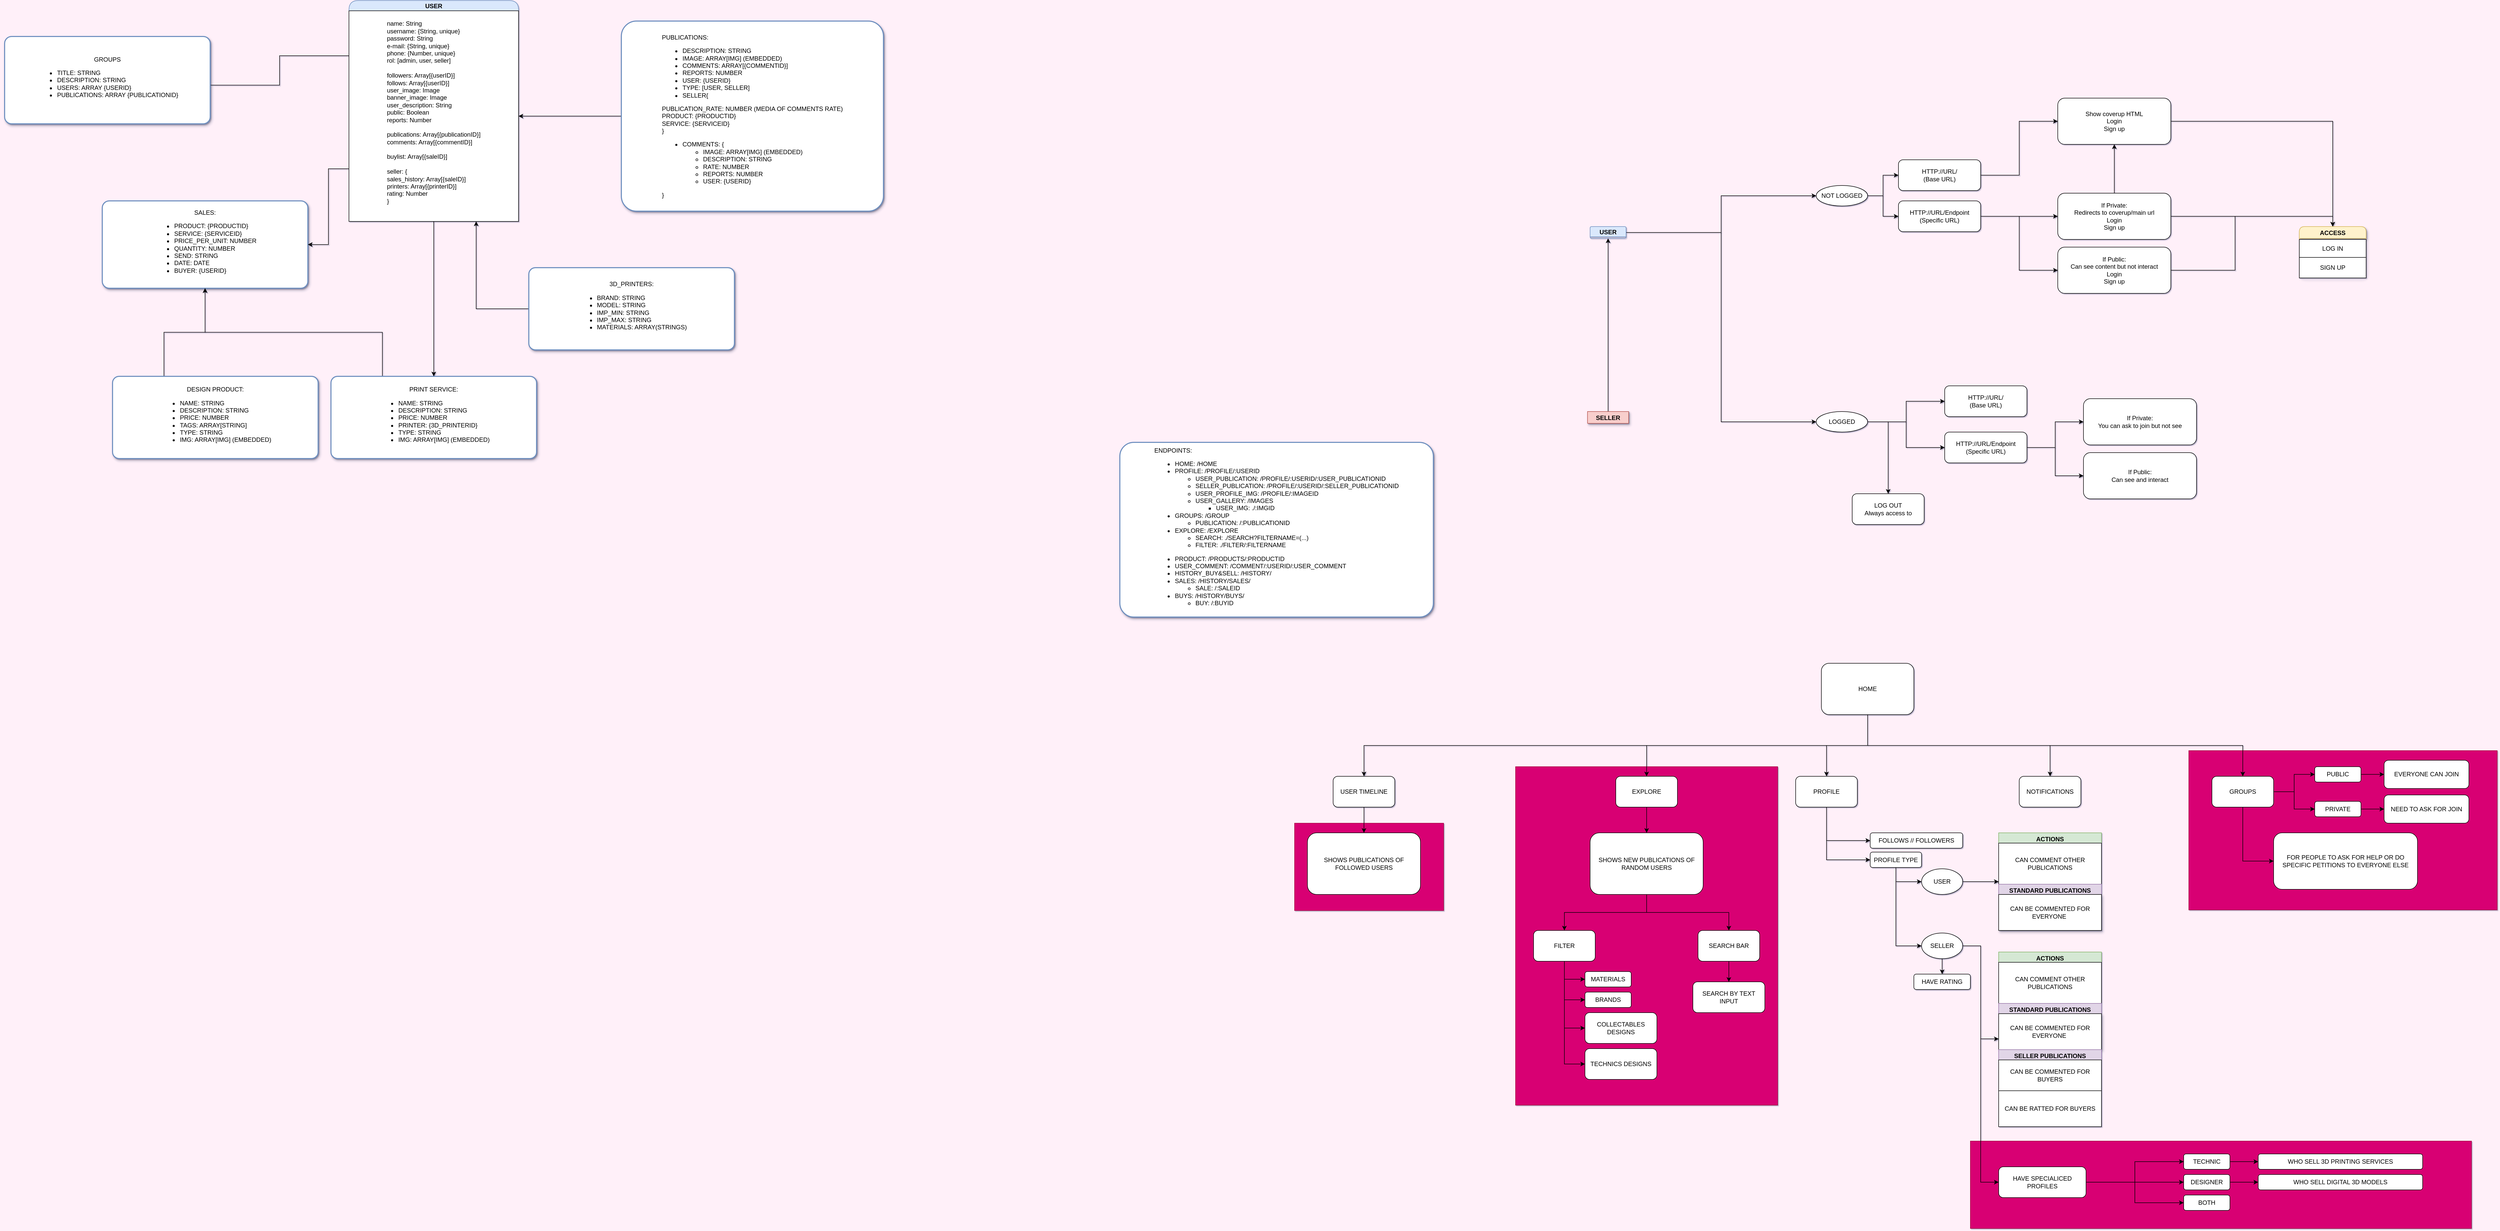 <mxfile version="14.7.8" type="github">
  <diagram id="5ftyGxo99AyewhtqQOWY" name="Page-1">
    <mxGraphModel dx="6775" dy="4123" grid="1" gridSize="10" guides="1" tooltips="1" connect="1" arrows="1" fold="1" page="1" pageScale="1" pageWidth="850" pageHeight="1100" background="#FFF0F9" math="0" shadow="1">
      <root>
        <mxCell id="0" />
        <mxCell id="1" parent="0" />
        <mxCell id="JWBFazb8so0gfqNo7GQF-21" value="" style="rounded=0;whiteSpace=wrap;html=1;fillColor=#d80073;strokeColor=#A50040;fontColor=#ffffff;" vertex="1" parent="1">
          <mxGeometry x="-320" y="-658.75" width="510" height="658.75" as="geometry" />
        </mxCell>
        <mxCell id="JWBFazb8so0gfqNo7GQF-20" value="" style="rounded=0;whiteSpace=wrap;html=1;fillColor=#d80073;strokeColor=#A50040;fontColor=#ffffff;" vertex="1" parent="1">
          <mxGeometry x="990" y="-690" width="600" height="310" as="geometry" />
        </mxCell>
        <mxCell id="JWBFazb8so0gfqNo7GQF-15" value="" style="rounded=0;whiteSpace=wrap;html=1;fillColor=#d80073;strokeColor=#A50040;fontColor=#ffffff;" vertex="1" parent="1">
          <mxGeometry x="-750" y="-548.75" width="290" height="170" as="geometry" />
        </mxCell>
        <mxCell id="JWBFazb8so0gfqNo7GQF-14" value="" style="rounded=0;whiteSpace=wrap;html=1;fillColor=#d80073;strokeColor=#A50040;fontColor=#ffffff;" vertex="1" parent="1">
          <mxGeometry x="565" y="70" width="975" height="170" as="geometry" />
        </mxCell>
        <mxCell id="QBKHciUDxmCOURVR-8X0-34" style="edgeStyle=orthogonalEdgeStyle;rounded=0;orthogonalLoop=1;jettySize=auto;html=1;exitX=0.5;exitY=1;exitDx=0;exitDy=0;entryX=0.5;entryY=0;entryDx=0;entryDy=0;" parent="1" source="QBKHciUDxmCOURVR-8X0-27" target="QBKHciUDxmCOURVR-8X0-28" edge="1">
          <mxGeometry relative="1" as="geometry" />
        </mxCell>
        <mxCell id="QBKHciUDxmCOURVR-8X0-35" style="edgeStyle=orthogonalEdgeStyle;rounded=0;orthogonalLoop=1;jettySize=auto;html=1;exitX=0.5;exitY=1;exitDx=0;exitDy=0;entryX=0.5;entryY=0;entryDx=0;entryDy=0;" parent="1" source="QBKHciUDxmCOURVR-8X0-27" target="QBKHciUDxmCOURVR-8X0-29" edge="1">
          <mxGeometry relative="1" as="geometry" />
        </mxCell>
        <mxCell id="QBKHciUDxmCOURVR-8X0-36" style="edgeStyle=orthogonalEdgeStyle;rounded=0;orthogonalLoop=1;jettySize=auto;html=1;exitX=0.5;exitY=1;exitDx=0;exitDy=0;" parent="1" source="QBKHciUDxmCOURVR-8X0-27" target="QBKHciUDxmCOURVR-8X0-30" edge="1">
          <mxGeometry relative="1" as="geometry" />
        </mxCell>
        <mxCell id="QBKHciUDxmCOURVR-8X0-90" style="edgeStyle=orthogonalEdgeStyle;rounded=0;orthogonalLoop=1;jettySize=auto;html=1;exitX=0.5;exitY=1;exitDx=0;exitDy=0;" parent="1" source="QBKHciUDxmCOURVR-8X0-27" target="QBKHciUDxmCOURVR-8X0-89" edge="1">
          <mxGeometry relative="1" as="geometry" />
        </mxCell>
        <mxCell id="U8-rn404tNzsRlTI059o-2" style="edgeStyle=orthogonalEdgeStyle;rounded=0;orthogonalLoop=1;jettySize=auto;html=1;exitX=0.5;exitY=1;exitDx=0;exitDy=0;" parent="1" source="QBKHciUDxmCOURVR-8X0-27" target="U8-rn404tNzsRlTI059o-1" edge="1">
          <mxGeometry relative="1" as="geometry" />
        </mxCell>
        <mxCell id="QBKHciUDxmCOURVR-8X0-27" value="HOME" style="rounded=1;whiteSpace=wrap;html=1;" parent="1" vertex="1">
          <mxGeometry x="275" y="-860" width="180" height="100" as="geometry" />
        </mxCell>
        <mxCell id="KE_npfrxVRi3qhekt5Sq-50" style="edgeStyle=orthogonalEdgeStyle;rounded=0;orthogonalLoop=1;jettySize=auto;html=1;exitX=0.5;exitY=1;exitDx=0;exitDy=0;entryX=0.5;entryY=0;entryDx=0;entryDy=0;" parent="1" source="QBKHciUDxmCOURVR-8X0-28" target="KE_npfrxVRi3qhekt5Sq-49" edge="1">
          <mxGeometry relative="1" as="geometry" />
        </mxCell>
        <mxCell id="QBKHciUDxmCOURVR-8X0-28" value="USER TIMELINE" style="rounded=1;whiteSpace=wrap;html=1;" parent="1" vertex="1">
          <mxGeometry x="-675" y="-640" width="120" height="60" as="geometry" />
        </mxCell>
        <mxCell id="KE_npfrxVRi3qhekt5Sq-52" style="edgeStyle=orthogonalEdgeStyle;rounded=0;orthogonalLoop=1;jettySize=auto;html=1;exitX=0.5;exitY=1;exitDx=0;exitDy=0;entryX=0.5;entryY=0;entryDx=0;entryDy=0;" parent="1" source="QBKHciUDxmCOURVR-8X0-29" target="KE_npfrxVRi3qhekt5Sq-51" edge="1">
          <mxGeometry relative="1" as="geometry" />
        </mxCell>
        <mxCell id="QBKHciUDxmCOURVR-8X0-29" value="EXPLORE" style="rounded=1;whiteSpace=wrap;html=1;" parent="1" vertex="1">
          <mxGeometry x="-125" y="-640" width="120" height="60" as="geometry" />
        </mxCell>
        <mxCell id="KE_npfrxVRi3qhekt5Sq-68" style="edgeStyle=orthogonalEdgeStyle;rounded=0;orthogonalLoop=1;jettySize=auto;html=1;exitX=0.5;exitY=1;exitDx=0;exitDy=0;entryX=0;entryY=0.5;entryDx=0;entryDy=0;" parent="1" source="QBKHciUDxmCOURVR-8X0-30" target="QBKHciUDxmCOURVR-8X0-31" edge="1">
          <mxGeometry relative="1" as="geometry" />
        </mxCell>
        <mxCell id="KE_npfrxVRi3qhekt5Sq-72" style="edgeStyle=orthogonalEdgeStyle;rounded=0;orthogonalLoop=1;jettySize=auto;html=1;exitX=0.5;exitY=1;exitDx=0;exitDy=0;entryX=0;entryY=0.5;entryDx=0;entryDy=0;" parent="1" source="QBKHciUDxmCOURVR-8X0-30" target="KE_npfrxVRi3qhekt5Sq-69" edge="1">
          <mxGeometry relative="1" as="geometry" />
        </mxCell>
        <mxCell id="QBKHciUDxmCOURVR-8X0-30" value="PROFILE" style="rounded=1;whiteSpace=wrap;html=1;" parent="1" vertex="1">
          <mxGeometry x="225" y="-640" width="120" height="60" as="geometry" />
        </mxCell>
        <mxCell id="QBKHciUDxmCOURVR-8X0-31" value="FOLLOWS // FOLLOWERS" style="rounded=1;whiteSpace=wrap;html=1;" parent="1" vertex="1">
          <mxGeometry x="370" y="-530" width="180" height="30" as="geometry" />
        </mxCell>
        <mxCell id="QBKHciUDxmCOURVR-8X0-58" value="MATERIALS" style="rounded=1;whiteSpace=wrap;html=1;" parent="1" vertex="1">
          <mxGeometry x="-185" y="-260" width="90" height="30" as="geometry" />
        </mxCell>
        <mxCell id="KE_npfrxVRi3qhekt5Sq-114" style="edgeStyle=orthogonalEdgeStyle;rounded=0;orthogonalLoop=1;jettySize=auto;html=1;exitX=1;exitY=0.5;exitDx=0;exitDy=0;entryX=0;entryY=0.5;entryDx=0;entryDy=0;" parent="1" source="QBKHciUDxmCOURVR-8X0-89" target="KE_npfrxVRi3qhekt5Sq-112" edge="1">
          <mxGeometry relative="1" as="geometry" />
        </mxCell>
        <mxCell id="KE_npfrxVRi3qhekt5Sq-115" style="edgeStyle=orthogonalEdgeStyle;rounded=0;orthogonalLoop=1;jettySize=auto;html=1;exitX=1;exitY=0.5;exitDx=0;exitDy=0;entryX=0;entryY=0.5;entryDx=0;entryDy=0;" parent="1" source="QBKHciUDxmCOURVR-8X0-89" target="KE_npfrxVRi3qhekt5Sq-113" edge="1">
          <mxGeometry relative="1" as="geometry" />
        </mxCell>
        <mxCell id="KE_npfrxVRi3qhekt5Sq-121" style="edgeStyle=orthogonalEdgeStyle;rounded=0;orthogonalLoop=1;jettySize=auto;html=1;exitX=0.5;exitY=1;exitDx=0;exitDy=0;entryX=0;entryY=0.5;entryDx=0;entryDy=0;" parent="1" source="QBKHciUDxmCOURVR-8X0-89" target="KE_npfrxVRi3qhekt5Sq-120" edge="1">
          <mxGeometry relative="1" as="geometry" />
        </mxCell>
        <mxCell id="QBKHciUDxmCOURVR-8X0-89" value="GROUPS" style="rounded=1;whiteSpace=wrap;html=1;" parent="1" vertex="1">
          <mxGeometry x="1035" y="-640" width="120" height="60" as="geometry" />
        </mxCell>
        <mxCell id="QBKHciUDxmCOURVR-8X0-92" value="&lt;div style=&quot;text-align: justify&quot;&gt;&lt;span&gt;ENDPOINTS:&lt;/span&gt;&lt;/div&gt;&lt;ul&gt;&lt;li style=&quot;text-align: justify&quot;&gt;HOME: /HOME&lt;/li&gt;&lt;li style=&quot;text-align: justify&quot;&gt;PROFILE: /PROFILE/:USERID&lt;/li&gt;&lt;ul&gt;&lt;li style=&quot;text-align: justify&quot;&gt;USER_PUBLICATION: /PROFILE/:USERID/:USER_PUBLICATIONID&lt;/li&gt;&lt;li style=&quot;text-align: justify&quot;&gt;SELLER_PUBLICATION: /PROFILE/:USERID/:SELLER_PUBLICATIONID&lt;/li&gt;&lt;li style=&quot;text-align: justify&quot;&gt;USER_PROFILE_IMG: /PROFILE/:IMAGEID&lt;/li&gt;&lt;li style=&quot;text-align: justify&quot;&gt;USER_GALLERY: /IMAGES&lt;/li&gt;&lt;ul&gt;&lt;li style=&quot;text-align: justify&quot;&gt;USER_IMG: ./:IMGID&lt;/li&gt;&lt;/ul&gt;&lt;/ul&gt;&lt;li style=&quot;text-align: justify&quot;&gt;GROUPS: /GROUP&lt;/li&gt;&lt;ul&gt;&lt;li style=&quot;text-align: justify&quot;&gt;PUBLICATION: /:PUBLICATIONID&lt;/li&gt;&lt;/ul&gt;&lt;li style=&quot;text-align: justify&quot;&gt;EXPLORE: /EXPLORE&lt;/li&gt;&lt;ul&gt;&lt;li style=&quot;text-align: justify&quot;&gt;SEARCH: ./SEARCH?FILTERNAME=(...)&lt;/li&gt;&lt;li style=&quot;text-align: justify&quot;&gt;FILTER: ./FILTER/:FILTERNAME&lt;/li&gt;&lt;/ul&gt;&lt;/ul&gt;&lt;div style=&quot;text-align: justify&quot;&gt;&lt;ul&gt;&lt;li&gt;PRODUCT: /PRODUCTS/:PRODUCTID&lt;/li&gt;&lt;li&gt;USER_COMMENT: /COMMENT/:USERID/:USER_COMMENT&lt;/li&gt;&lt;li&gt;HISTORY_BUY&amp;amp;SELL: /HISTORY/&lt;/li&gt;&lt;li&gt;SALES: /HISTORY/SALES/&lt;/li&gt;&lt;ul&gt;&lt;li&gt;SALE: /:SALEID&lt;/li&gt;&lt;/ul&gt;&lt;li&gt;BUYS: /HISTORY/BUYS/&lt;/li&gt;&lt;ul&gt;&lt;li&gt;BUY: /:BUYID&lt;/li&gt;&lt;/ul&gt;&lt;/ul&gt;&lt;/div&gt;" style="rounded=1;whiteSpace=wrap;html=1;strokeColor=#6c8ebf;shadow=1;sketch=0;glass=0;align=center;labelBorderColor=none;strokeWidth=2;horizontal=1;arcSize=8;" parent="1" vertex="1">
          <mxGeometry x="-1090" y="-1290" width="610" height="340" as="geometry" />
        </mxCell>
        <mxCell id="KE_npfrxVRi3qhekt5Sq-6" style="edgeStyle=orthogonalEdgeStyle;rounded=0;orthogonalLoop=1;jettySize=auto;html=1;exitX=1;exitY=0.5;exitDx=0;exitDy=0;entryX=0;entryY=0.5;entryDx=0;entryDy=0;" parent="1" source="KE_npfrxVRi3qhekt5Sq-1" target="KE_npfrxVRi3qhekt5Sq-5" edge="1">
          <mxGeometry relative="1" as="geometry">
            <mxPoint x="285" y="-1778.429" as="targetPoint" />
          </mxGeometry>
        </mxCell>
        <mxCell id="KE_npfrxVRi3qhekt5Sq-31" style="edgeStyle=orthogonalEdgeStyle;rounded=0;orthogonalLoop=1;jettySize=auto;html=1;exitX=1;exitY=0.5;exitDx=0;exitDy=0;entryX=0;entryY=0.5;entryDx=0;entryDy=0;" parent="1" source="KE_npfrxVRi3qhekt5Sq-1" target="KE_npfrxVRi3qhekt5Sq-30" edge="1">
          <mxGeometry relative="1" as="geometry" />
        </mxCell>
        <mxCell id="KE_npfrxVRi3qhekt5Sq-1" value="USER" style="swimlane;rounded=1;fillColor=#dae8fc;strokeColor=#6c8ebf;shadow=0;startSize=20;arcSize=30;swimlaneLine=1;" parent="1" vertex="1" collapsed="1">
          <mxGeometry x="-175" y="-1710" width="70" height="23" as="geometry">
            <mxRectangle x="-175" y="-1710" width="330" height="330" as="alternateBounds" />
          </mxGeometry>
        </mxCell>
        <mxCell id="KE_npfrxVRi3qhekt5Sq-3" value="&lt;div style=&quot;text-align: justify&quot;&gt;&lt;span&gt;name: String&lt;/span&gt;&lt;/div&gt;&lt;div style=&quot;text-align: justify&quot;&gt;username: {String, unique}&lt;/div&gt;&lt;div style=&quot;text-align: justify&quot;&gt;password: String&lt;/div&gt;&lt;div style=&quot;text-align: justify&quot;&gt;e-mail: {String, unique}&lt;/div&gt;&lt;div style=&quot;text-align: justify&quot;&gt;phone: {Number, unique}&lt;/div&gt;&lt;div style=&quot;text-align: justify&quot;&gt;rol: String&lt;/div&gt;&lt;div style=&quot;text-align: justify&quot;&gt;&lt;br&gt;&lt;/div&gt;&lt;div style=&quot;text-align: justify&quot;&gt;followers: Array[{userID}]&lt;/div&gt;&lt;div style=&quot;text-align: justify&quot;&gt;follows: Array[{userID}]&lt;/div&gt;&lt;div style=&quot;text-align: justify&quot;&gt;user_image: Image&lt;/div&gt;&lt;div style=&quot;text-align: justify&quot;&gt;banner_image: Image&lt;/div&gt;&lt;div style=&quot;text-align: justify&quot;&gt;user_description: String&lt;/div&gt;&lt;div style=&quot;text-align: justify&quot;&gt;public: Boolean&lt;/div&gt;&lt;div style=&quot;text-align: justify&quot;&gt;reports: Number&lt;/div&gt;&lt;div style=&quot;text-align: justify&quot;&gt;&lt;br&gt;&lt;/div&gt;&lt;div style=&quot;text-align: justify&quot;&gt;publications: Array[{publicationID}]&lt;/div&gt;&lt;div style=&quot;text-align: justify&quot;&gt;comments: Array[{commentID}]&lt;/div&gt;&lt;div style=&quot;text-align: justify&quot;&gt;&lt;br&gt;&lt;/div&gt;&lt;div style=&quot;text-align: justify&quot;&gt;buylist: Array[{saleID}]&lt;/div&gt;&lt;div style=&quot;text-align: justify&quot;&gt;&lt;br&gt;&lt;/div&gt;&lt;div style=&quot;text-align: justify&quot;&gt;&lt;br&gt;&lt;/div&gt;&lt;div style=&quot;text-align: justify&quot;&gt;&lt;/div&gt;" style="whiteSpace=wrap;html=1;rounded=0;arcSize=5;" parent="KE_npfrxVRi3qhekt5Sq-1" vertex="1">
          <mxGeometry y="20" width="330" height="310" as="geometry" />
        </mxCell>
        <mxCell id="KE_npfrxVRi3qhekt5Sq-9" style="edgeStyle=orthogonalEdgeStyle;rounded=0;orthogonalLoop=1;jettySize=auto;html=1;exitX=1;exitY=0.5;exitDx=0;exitDy=0;entryX=0;entryY=0.5;entryDx=0;entryDy=0;" parent="1" source="KE_npfrxVRi3qhekt5Sq-5" target="KE_npfrxVRi3qhekt5Sq-7" edge="1">
          <mxGeometry relative="1" as="geometry" />
        </mxCell>
        <mxCell id="KE_npfrxVRi3qhekt5Sq-10" style="edgeStyle=orthogonalEdgeStyle;rounded=0;orthogonalLoop=1;jettySize=auto;html=1;exitX=1;exitY=0.5;exitDx=0;exitDy=0;entryX=0;entryY=0.5;entryDx=0;entryDy=0;" parent="1" source="KE_npfrxVRi3qhekt5Sq-5" target="KE_npfrxVRi3qhekt5Sq-8" edge="1">
          <mxGeometry relative="1" as="geometry" />
        </mxCell>
        <mxCell id="KE_npfrxVRi3qhekt5Sq-5" value="NOT LOGGED" style="ellipse;whiteSpace=wrap;html=1;" parent="1" vertex="1">
          <mxGeometry x="265" y="-1790" width="100" height="40" as="geometry" />
        </mxCell>
        <mxCell id="KE_npfrxVRi3qhekt5Sq-14" style="edgeStyle=orthogonalEdgeStyle;rounded=0;orthogonalLoop=1;jettySize=auto;html=1;exitX=1;exitY=0.5;exitDx=0;exitDy=0;entryX=0;entryY=0.5;entryDx=0;entryDy=0;" parent="1" source="KE_npfrxVRi3qhekt5Sq-7" target="KE_npfrxVRi3qhekt5Sq-11" edge="1">
          <mxGeometry relative="1" as="geometry" />
        </mxCell>
        <mxCell id="KE_npfrxVRi3qhekt5Sq-7" value="HTTP://URL/&lt;br&gt;(Base URL)" style="rounded=1;whiteSpace=wrap;html=1;shadow=0;" parent="1" vertex="1">
          <mxGeometry x="425" y="-1840" width="160" height="60" as="geometry" />
        </mxCell>
        <mxCell id="KE_npfrxVRi3qhekt5Sq-15" style="edgeStyle=orthogonalEdgeStyle;rounded=0;orthogonalLoop=1;jettySize=auto;html=1;exitX=1;exitY=0.5;exitDx=0;exitDy=0;entryX=0;entryY=0.5;entryDx=0;entryDy=0;" parent="1" source="KE_npfrxVRi3qhekt5Sq-8" target="KE_npfrxVRi3qhekt5Sq-13" edge="1">
          <mxGeometry relative="1" as="geometry" />
        </mxCell>
        <mxCell id="KE_npfrxVRi3qhekt5Sq-17" style="edgeStyle=orthogonalEdgeStyle;rounded=0;orthogonalLoop=1;jettySize=auto;html=1;exitX=1;exitY=0.5;exitDx=0;exitDy=0;entryX=0;entryY=0.5;entryDx=0;entryDy=0;" parent="1" source="KE_npfrxVRi3qhekt5Sq-8" target="KE_npfrxVRi3qhekt5Sq-12" edge="1">
          <mxGeometry relative="1" as="geometry" />
        </mxCell>
        <mxCell id="KE_npfrxVRi3qhekt5Sq-8" value="HTTP://URL/Endpoint&lt;br&gt;(Specific URL)" style="rounded=1;whiteSpace=wrap;html=1;shadow=0;" parent="1" vertex="1">
          <mxGeometry x="425" y="-1760" width="160" height="60" as="geometry" />
        </mxCell>
        <mxCell id="KE_npfrxVRi3qhekt5Sq-28" style="edgeStyle=orthogonalEdgeStyle;rounded=0;orthogonalLoop=1;jettySize=auto;html=1;exitX=1;exitY=0.5;exitDx=0;exitDy=0;entryX=0.5;entryY=0;entryDx=0;entryDy=0;" parent="1" source="KE_npfrxVRi3qhekt5Sq-11" target="KE_npfrxVRi3qhekt5Sq-20" edge="1">
          <mxGeometry relative="1" as="geometry">
            <mxPoint x="1045" y="-1770" as="targetPoint" />
          </mxGeometry>
        </mxCell>
        <mxCell id="KE_npfrxVRi3qhekt5Sq-11" value="Show coverup HTML&lt;br&gt;Login&lt;br&gt;Sign up" style="rounded=1;whiteSpace=wrap;html=1;shadow=0;" parent="1" vertex="1">
          <mxGeometry x="735" y="-1960" width="220" height="90" as="geometry" />
        </mxCell>
        <mxCell id="KE_npfrxVRi3qhekt5Sq-26" style="edgeStyle=orthogonalEdgeStyle;rounded=0;orthogonalLoop=1;jettySize=auto;html=1;exitX=1;exitY=0.5;exitDx=0;exitDy=0;entryX=0.5;entryY=0;entryDx=0;entryDy=0;" parent="1" source="KE_npfrxVRi3qhekt5Sq-12" target="KE_npfrxVRi3qhekt5Sq-20" edge="1">
          <mxGeometry relative="1" as="geometry">
            <mxPoint x="1265" y="-1750" as="targetPoint" />
          </mxGeometry>
        </mxCell>
        <mxCell id="KE_npfrxVRi3qhekt5Sq-12" value="If Public:&lt;br&gt;Can see content but not interact&lt;br&gt;Login&lt;br&gt;Sign up" style="rounded=1;whiteSpace=wrap;html=1;shadow=0;" parent="1" vertex="1">
          <mxGeometry x="735" y="-1670" width="220" height="90" as="geometry" />
        </mxCell>
        <mxCell id="KE_npfrxVRi3qhekt5Sq-16" style="edgeStyle=orthogonalEdgeStyle;rounded=0;orthogonalLoop=1;jettySize=auto;html=1;exitX=0.5;exitY=0;exitDx=0;exitDy=0;entryX=0.5;entryY=1;entryDx=0;entryDy=0;" parent="1" source="KE_npfrxVRi3qhekt5Sq-13" target="KE_npfrxVRi3qhekt5Sq-11" edge="1">
          <mxGeometry relative="1" as="geometry" />
        </mxCell>
        <mxCell id="KE_npfrxVRi3qhekt5Sq-27" style="edgeStyle=orthogonalEdgeStyle;rounded=0;orthogonalLoop=1;jettySize=auto;html=1;exitX=1;exitY=0.5;exitDx=0;exitDy=0;entryX=0.5;entryY=0;entryDx=0;entryDy=0;" parent="1" source="KE_npfrxVRi3qhekt5Sq-13" target="KE_npfrxVRi3qhekt5Sq-20" edge="1">
          <mxGeometry relative="1" as="geometry">
            <mxPoint x="1135" y="-1730" as="targetPoint" />
          </mxGeometry>
        </mxCell>
        <mxCell id="KE_npfrxVRi3qhekt5Sq-13" value="If Private:&lt;br&gt;Redirects to coverup/main url&lt;br&gt;Login&lt;br&gt;Sign up" style="rounded=1;whiteSpace=wrap;html=1;shadow=0;" parent="1" vertex="1">
          <mxGeometry x="735" y="-1775" width="220" height="90" as="geometry" />
        </mxCell>
        <mxCell id="KE_npfrxVRi3qhekt5Sq-20" value="ACCESS" style="swimlane;rounded=1;shadow=1;fillColor=#fff2cc;strokeColor=#d6b656;" parent="1" vertex="1">
          <mxGeometry x="1205" y="-1710" width="130" height="100" as="geometry">
            <mxRectangle x="1350" y="-890" width="80" height="23" as="alternateBounds" />
          </mxGeometry>
        </mxCell>
        <mxCell id="KE_npfrxVRi3qhekt5Sq-22" value="LOG IN" style="whiteSpace=wrap;html=1;rounded=0;shadow=0;" parent="KE_npfrxVRi3qhekt5Sq-20" vertex="1">
          <mxGeometry y="25" width="130" height="35" as="geometry" />
        </mxCell>
        <mxCell id="KE_npfrxVRi3qhekt5Sq-29" value="SIGN UP" style="whiteSpace=wrap;html=1;rounded=0;shadow=0;" parent="KE_npfrxVRi3qhekt5Sq-20" vertex="1">
          <mxGeometry y="60" width="130" height="40" as="geometry" />
        </mxCell>
        <mxCell id="KE_npfrxVRi3qhekt5Sq-33" style="edgeStyle=orthogonalEdgeStyle;rounded=0;orthogonalLoop=1;jettySize=auto;html=1;exitX=1;exitY=0.5;exitDx=0;exitDy=0;entryX=0.5;entryY=0;entryDx=0;entryDy=0;" parent="1" source="KE_npfrxVRi3qhekt5Sq-30" target="KE_npfrxVRi3qhekt5Sq-32" edge="1">
          <mxGeometry relative="1" as="geometry" />
        </mxCell>
        <mxCell id="KE_npfrxVRi3qhekt5Sq-36" style="edgeStyle=orthogonalEdgeStyle;rounded=0;orthogonalLoop=1;jettySize=auto;html=1;exitX=1;exitY=0.5;exitDx=0;exitDy=0;entryX=0;entryY=0.5;entryDx=0;entryDy=0;" parent="1" source="KE_npfrxVRi3qhekt5Sq-30" target="KE_npfrxVRi3qhekt5Sq-34" edge="1">
          <mxGeometry relative="1" as="geometry" />
        </mxCell>
        <mxCell id="KE_npfrxVRi3qhekt5Sq-37" style="edgeStyle=orthogonalEdgeStyle;rounded=0;orthogonalLoop=1;jettySize=auto;html=1;exitX=1;exitY=0.5;exitDx=0;exitDy=0;entryX=0;entryY=0.5;entryDx=0;entryDy=0;" parent="1" source="KE_npfrxVRi3qhekt5Sq-30" target="KE_npfrxVRi3qhekt5Sq-35" edge="1">
          <mxGeometry relative="1" as="geometry" />
        </mxCell>
        <mxCell id="KE_npfrxVRi3qhekt5Sq-30" value="LOGGED" style="ellipse;whiteSpace=wrap;html=1;" parent="1" vertex="1">
          <mxGeometry x="265" y="-1350" width="100" height="40" as="geometry" />
        </mxCell>
        <mxCell id="KE_npfrxVRi3qhekt5Sq-32" value="LOG OUT&lt;br&gt;Always access to" style="rounded=1;whiteSpace=wrap;html=1;" parent="1" vertex="1">
          <mxGeometry x="335" y="-1190" width="140" height="60" as="geometry" />
        </mxCell>
        <mxCell id="KE_npfrxVRi3qhekt5Sq-34" value="HTTP://URL/&lt;br&gt;(Base URL)" style="rounded=1;whiteSpace=wrap;html=1;shadow=0;" parent="1" vertex="1">
          <mxGeometry x="515" y="-1400" width="160" height="60" as="geometry" />
        </mxCell>
        <mxCell id="KE_npfrxVRi3qhekt5Sq-42" style="edgeStyle=orthogonalEdgeStyle;rounded=0;orthogonalLoop=1;jettySize=auto;html=1;exitX=1;exitY=0.5;exitDx=0;exitDy=0;entryX=0;entryY=0.5;entryDx=0;entryDy=0;" parent="1" source="KE_npfrxVRi3qhekt5Sq-35" target="KE_npfrxVRi3qhekt5Sq-41" edge="1">
          <mxGeometry relative="1" as="geometry" />
        </mxCell>
        <mxCell id="KE_npfrxVRi3qhekt5Sq-43" style="edgeStyle=orthogonalEdgeStyle;rounded=0;orthogonalLoop=1;jettySize=auto;html=1;exitX=1;exitY=0.5;exitDx=0;exitDy=0;" parent="1" source="KE_npfrxVRi3qhekt5Sq-35" target="KE_npfrxVRi3qhekt5Sq-40" edge="1">
          <mxGeometry relative="1" as="geometry" />
        </mxCell>
        <mxCell id="KE_npfrxVRi3qhekt5Sq-35" value="HTTP://URL/Endpoint&lt;br&gt;(Specific URL)" style="rounded=1;whiteSpace=wrap;html=1;shadow=0;" parent="1" vertex="1">
          <mxGeometry x="515" y="-1310" width="160" height="60" as="geometry" />
        </mxCell>
        <mxCell id="KE_npfrxVRi3qhekt5Sq-40" value="If Public:&lt;br&gt;Can see and interact" style="rounded=1;whiteSpace=wrap;html=1;shadow=0;" parent="1" vertex="1">
          <mxGeometry x="785" y="-1270" width="220" height="90" as="geometry" />
        </mxCell>
        <mxCell id="KE_npfrxVRi3qhekt5Sq-41" value="If Private:&lt;br&gt;You can ask to join but not see" style="rounded=1;whiteSpace=wrap;html=1;shadow=0;" parent="1" vertex="1">
          <mxGeometry x="785" y="-1375" width="220" height="90" as="geometry" />
        </mxCell>
        <mxCell id="KE_npfrxVRi3qhekt5Sq-48" style="edgeStyle=orthogonalEdgeStyle;rounded=0;orthogonalLoop=1;jettySize=auto;html=1;exitX=0.5;exitY=0;exitDx=0;exitDy=0;entryX=0.5;entryY=1;entryDx=0;entryDy=0;" parent="1" source="KE_npfrxVRi3qhekt5Sq-44" target="KE_npfrxVRi3qhekt5Sq-3" edge="1">
          <mxGeometry relative="1" as="geometry" />
        </mxCell>
        <mxCell id="KE_npfrxVRi3qhekt5Sq-44" value="SELLER" style="swimlane;rounded=1;shadow=1;fillColor=#f8cecc;strokeColor=#b85450;" parent="1" vertex="1" collapsed="1">
          <mxGeometry x="-180" y="-1350" width="80" height="23" as="geometry">
            <mxRectangle x="-180" y="-1360" width="340" height="150" as="alternateBounds" />
          </mxGeometry>
        </mxCell>
        <mxCell id="KE_npfrxVRi3qhekt5Sq-45" value="&lt;div style=&quot;text-align: justify&quot;&gt;user: {userID}&lt;/div&gt;&lt;div style=&quot;text-align: justify&quot;&gt;rating: Number&lt;/div&gt;&lt;div style=&quot;text-align: justify&quot;&gt;seller_publications: Array[{seller_publicationID}]&lt;/div&gt;&lt;div style=&quot;text-align: justify&quot;&gt;sales_history: Array[{saleID}]&lt;/div&gt;&lt;div style=&quot;text-align: justify&quot;&gt;printers: Array[{printerID}]&lt;/div&gt;&lt;div style=&quot;text-align: justify&quot;&gt;rol: Array[Strings]&lt;/div&gt;&lt;div style=&quot;text-align: justify&quot;&gt;&lt;br&gt;&lt;/div&gt;" style="whiteSpace=wrap;html=1;rounded=0;shadow=1;" parent="KE_npfrxVRi3qhekt5Sq-44" vertex="1">
          <mxGeometry y="25" width="340" height="125" as="geometry" />
        </mxCell>
        <mxCell id="KE_npfrxVRi3qhekt5Sq-49" value="SHOWS PUBLICATIONS OF FOLLOWED USERS" style="rounded=1;whiteSpace=wrap;html=1;" parent="1" vertex="1">
          <mxGeometry x="-725" y="-530" width="220" height="120" as="geometry" />
        </mxCell>
        <mxCell id="KE_npfrxVRi3qhekt5Sq-54" style="edgeStyle=orthogonalEdgeStyle;rounded=0;orthogonalLoop=1;jettySize=auto;html=1;exitX=0.5;exitY=1;exitDx=0;exitDy=0;entryX=0.5;entryY=0;entryDx=0;entryDy=0;" parent="1" source="KE_npfrxVRi3qhekt5Sq-51" target="KE_npfrxVRi3qhekt5Sq-53" edge="1">
          <mxGeometry relative="1" as="geometry" />
        </mxCell>
        <mxCell id="KE_npfrxVRi3qhekt5Sq-56" style="edgeStyle=orthogonalEdgeStyle;rounded=0;orthogonalLoop=1;jettySize=auto;html=1;exitX=0.5;exitY=1;exitDx=0;exitDy=0;entryX=0.5;entryY=0;entryDx=0;entryDy=0;" parent="1" source="KE_npfrxVRi3qhekt5Sq-51" target="KE_npfrxVRi3qhekt5Sq-55" edge="1">
          <mxGeometry relative="1" as="geometry" />
        </mxCell>
        <mxCell id="KE_npfrxVRi3qhekt5Sq-51" value="SHOWS NEW PUBLICATIONS OF RANDOM USERS" style="rounded=1;whiteSpace=wrap;html=1;" parent="1" vertex="1">
          <mxGeometry x="-175" y="-530" width="220" height="120" as="geometry" />
        </mxCell>
        <mxCell id="KE_npfrxVRi3qhekt5Sq-67" style="edgeStyle=orthogonalEdgeStyle;rounded=0;orthogonalLoop=1;jettySize=auto;html=1;exitX=0.5;exitY=1;exitDx=0;exitDy=0;entryX=0.5;entryY=0;entryDx=0;entryDy=0;" parent="1" source="KE_npfrxVRi3qhekt5Sq-53" target="KE_npfrxVRi3qhekt5Sq-65" edge="1">
          <mxGeometry relative="1" as="geometry" />
        </mxCell>
        <mxCell id="KE_npfrxVRi3qhekt5Sq-53" value="SEARCH BAR" style="rounded=1;whiteSpace=wrap;html=1;" parent="1" vertex="1">
          <mxGeometry x="35" y="-340" width="120" height="60" as="geometry" />
        </mxCell>
        <mxCell id="KE_npfrxVRi3qhekt5Sq-61" style="edgeStyle=orthogonalEdgeStyle;rounded=0;orthogonalLoop=1;jettySize=auto;html=1;exitX=0.5;exitY=1;exitDx=0;exitDy=0;entryX=0;entryY=0.5;entryDx=0;entryDy=0;" parent="1" source="KE_npfrxVRi3qhekt5Sq-55" target="QBKHciUDxmCOURVR-8X0-58" edge="1">
          <mxGeometry relative="1" as="geometry" />
        </mxCell>
        <mxCell id="KE_npfrxVRi3qhekt5Sq-62" style="edgeStyle=orthogonalEdgeStyle;rounded=0;orthogonalLoop=1;jettySize=auto;html=1;exitX=0.5;exitY=1;exitDx=0;exitDy=0;entryX=0;entryY=0.5;entryDx=0;entryDy=0;" parent="1" source="KE_npfrxVRi3qhekt5Sq-55" target="KE_npfrxVRi3qhekt5Sq-57" edge="1">
          <mxGeometry relative="1" as="geometry" />
        </mxCell>
        <mxCell id="KE_npfrxVRi3qhekt5Sq-63" style="edgeStyle=orthogonalEdgeStyle;rounded=0;orthogonalLoop=1;jettySize=auto;html=1;exitX=0.5;exitY=1;exitDx=0;exitDy=0;entryX=0;entryY=0.5;entryDx=0;entryDy=0;" parent="1" source="KE_npfrxVRi3qhekt5Sq-55" target="KE_npfrxVRi3qhekt5Sq-59" edge="1">
          <mxGeometry relative="1" as="geometry" />
        </mxCell>
        <mxCell id="KE_npfrxVRi3qhekt5Sq-64" style="edgeStyle=orthogonalEdgeStyle;rounded=0;orthogonalLoop=1;jettySize=auto;html=1;exitX=0.5;exitY=1;exitDx=0;exitDy=0;entryX=0;entryY=0.5;entryDx=0;entryDy=0;" parent="1" source="KE_npfrxVRi3qhekt5Sq-55" target="KE_npfrxVRi3qhekt5Sq-60" edge="1">
          <mxGeometry relative="1" as="geometry" />
        </mxCell>
        <mxCell id="KE_npfrxVRi3qhekt5Sq-55" value="FILTER" style="rounded=1;whiteSpace=wrap;html=1;" parent="1" vertex="1">
          <mxGeometry x="-285" y="-340" width="120" height="60" as="geometry" />
        </mxCell>
        <mxCell id="KE_npfrxVRi3qhekt5Sq-57" value="BRANDS" style="rounded=1;whiteSpace=wrap;html=1;" parent="1" vertex="1">
          <mxGeometry x="-185" y="-220" width="90" height="30" as="geometry" />
        </mxCell>
        <mxCell id="KE_npfrxVRi3qhekt5Sq-59" value="COLLECTABLES&lt;br&gt;DESIGNS" style="rounded=1;whiteSpace=wrap;html=1;" parent="1" vertex="1">
          <mxGeometry x="-185" y="-180" width="140" height="60" as="geometry" />
        </mxCell>
        <mxCell id="KE_npfrxVRi3qhekt5Sq-60" value="TECHNICS DESIGNS" style="rounded=1;whiteSpace=wrap;html=1;" parent="1" vertex="1">
          <mxGeometry x="-185" y="-110" width="140" height="60" as="geometry" />
        </mxCell>
        <mxCell id="KE_npfrxVRi3qhekt5Sq-65" value="SEARCH BY TEXT INPUT" style="rounded=1;whiteSpace=wrap;html=1;" parent="1" vertex="1">
          <mxGeometry x="25" y="-240" width="140" height="60" as="geometry" />
        </mxCell>
        <mxCell id="KE_npfrxVRi3qhekt5Sq-73" style="edgeStyle=orthogonalEdgeStyle;rounded=0;orthogonalLoop=1;jettySize=auto;html=1;exitX=0.5;exitY=1;exitDx=0;exitDy=0;entryX=0;entryY=0.5;entryDx=0;entryDy=0;" parent="1" source="KE_npfrxVRi3qhekt5Sq-69" target="KE_npfrxVRi3qhekt5Sq-71" edge="1">
          <mxGeometry relative="1" as="geometry" />
        </mxCell>
        <mxCell id="KE_npfrxVRi3qhekt5Sq-74" style="edgeStyle=orthogonalEdgeStyle;rounded=0;orthogonalLoop=1;jettySize=auto;html=1;exitX=0.5;exitY=1;exitDx=0;exitDy=0;entryX=0;entryY=0.5;entryDx=0;entryDy=0;" parent="1" source="KE_npfrxVRi3qhekt5Sq-69" target="KE_npfrxVRi3qhekt5Sq-70" edge="1">
          <mxGeometry relative="1" as="geometry" />
        </mxCell>
        <mxCell id="KE_npfrxVRi3qhekt5Sq-69" value="PROFILE TYPE" style="rounded=1;whiteSpace=wrap;html=1;" parent="1" vertex="1">
          <mxGeometry x="370" y="-492.5" width="100" height="30" as="geometry" />
        </mxCell>
        <mxCell id="KE_npfrxVRi3qhekt5Sq-87" style="edgeStyle=orthogonalEdgeStyle;rounded=0;orthogonalLoop=1;jettySize=auto;html=1;exitX=1;exitY=0.5;exitDx=0;exitDy=0;entryX=0;entryY=0.5;entryDx=0;entryDy=0;" parent="1" source="KE_npfrxVRi3qhekt5Sq-70" target="KE_npfrxVRi3qhekt5Sq-105" edge="1">
          <mxGeometry relative="1" as="geometry">
            <mxPoint x="620" y="-160" as="targetPoint" />
          </mxGeometry>
        </mxCell>
        <mxCell id="KE_npfrxVRi3qhekt5Sq-89" style="edgeStyle=orthogonalEdgeStyle;rounded=0;orthogonalLoop=1;jettySize=auto;html=1;exitX=0.5;exitY=1;exitDx=0;exitDy=0;entryX=0.5;entryY=0;entryDx=0;entryDy=0;" parent="1" source="KE_npfrxVRi3qhekt5Sq-70" target="KE_npfrxVRi3qhekt5Sq-88" edge="1">
          <mxGeometry relative="1" as="geometry" />
        </mxCell>
        <mxCell id="KE_npfrxVRi3qhekt5Sq-90" style="edgeStyle=orthogonalEdgeStyle;rounded=0;orthogonalLoop=1;jettySize=auto;html=1;exitX=1;exitY=0.5;exitDx=0;exitDy=0;entryX=0;entryY=0.5;entryDx=0;entryDy=0;" parent="1" source="KE_npfrxVRi3qhekt5Sq-70" target="KE_npfrxVRi3qhekt5Sq-91" edge="1">
          <mxGeometry relative="1" as="geometry">
            <mxPoint x="995" y="-347.324" as="targetPoint" />
          </mxGeometry>
        </mxCell>
        <mxCell id="KE_npfrxVRi3qhekt5Sq-70" value="SELLER" style="ellipse;whiteSpace=wrap;html=1;" parent="1" vertex="1">
          <mxGeometry x="470" y="-335" width="80" height="50" as="geometry" />
        </mxCell>
        <mxCell id="KE_npfrxVRi3qhekt5Sq-86" style="edgeStyle=orthogonalEdgeStyle;rounded=0;orthogonalLoop=1;jettySize=auto;html=1;exitX=1;exitY=0.5;exitDx=0;exitDy=0;" parent="1" source="KE_npfrxVRi3qhekt5Sq-71" target="KE_npfrxVRi3qhekt5Sq-82" edge="1">
          <mxGeometry relative="1" as="geometry" />
        </mxCell>
        <mxCell id="KE_npfrxVRi3qhekt5Sq-71" value="USER" style="ellipse;whiteSpace=wrap;html=1;" parent="1" vertex="1">
          <mxGeometry x="470" y="-460" width="80" height="50" as="geometry" />
        </mxCell>
        <mxCell id="KE_npfrxVRi3qhekt5Sq-82" value="ACTIONS" style="swimlane;rounded=0;shadow=0;fillColor=#d5e8d4;strokeColor=#82b366;" parent="1" vertex="1">
          <mxGeometry x="620" y="-530" width="200" height="190" as="geometry">
            <mxRectangle x="710" y="155" width="90" height="23" as="alternateBounds" />
          </mxGeometry>
        </mxCell>
        <mxCell id="KE_npfrxVRi3qhekt5Sq-76" value="CAN COMMENT OTHER PUBLICATIONS" style="rounded=0;whiteSpace=wrap;html=1;" parent="KE_npfrxVRi3qhekt5Sq-82" vertex="1">
          <mxGeometry y="20" width="200" height="80" as="geometry" />
        </mxCell>
        <mxCell id="KE_npfrxVRi3qhekt5Sq-103" value="STANDARD PUBLICATIONS" style="swimlane;rounded=0;shadow=0;fillColor=#e1d5e7;strokeColor=#9673a6;" parent="KE_npfrxVRi3qhekt5Sq-82" vertex="1">
          <mxGeometry y="100" width="200" height="90" as="geometry">
            <mxRectangle y="100" width="200" height="23" as="alternateBounds" />
          </mxGeometry>
        </mxCell>
        <mxCell id="KE_npfrxVRi3qhekt5Sq-104" value="CAN BE COMMENTED FOR EVERYONE&amp;nbsp;" style="whiteSpace=wrap;html=1;rounded=0;shadow=1;" parent="KE_npfrxVRi3qhekt5Sq-103" vertex="1">
          <mxGeometry y="20" width="200" height="70" as="geometry" />
        </mxCell>
        <mxCell id="KE_npfrxVRi3qhekt5Sq-88" value="HAVE RATING" style="rounded=1;whiteSpace=wrap;html=1;" parent="1" vertex="1">
          <mxGeometry x="455" y="-255" width="110" height="30" as="geometry" />
        </mxCell>
        <mxCell id="KE_npfrxVRi3qhekt5Sq-95" style="edgeStyle=orthogonalEdgeStyle;rounded=0;orthogonalLoop=1;jettySize=auto;html=1;exitX=1;exitY=0.5;exitDx=0;exitDy=0;entryX=0;entryY=0.5;entryDx=0;entryDy=0;" parent="1" source="KE_npfrxVRi3qhekt5Sq-91" target="KE_npfrxVRi3qhekt5Sq-92" edge="1">
          <mxGeometry relative="1" as="geometry" />
        </mxCell>
        <mxCell id="KE_npfrxVRi3qhekt5Sq-96" style="edgeStyle=orthogonalEdgeStyle;rounded=0;orthogonalLoop=1;jettySize=auto;html=1;exitX=1;exitY=0.5;exitDx=0;exitDy=0;entryX=0;entryY=0.5;entryDx=0;entryDy=0;" parent="1" source="KE_npfrxVRi3qhekt5Sq-91" target="KE_npfrxVRi3qhekt5Sq-93" edge="1">
          <mxGeometry relative="1" as="geometry" />
        </mxCell>
        <mxCell id="KE_npfrxVRi3qhekt5Sq-97" style="edgeStyle=orthogonalEdgeStyle;rounded=0;orthogonalLoop=1;jettySize=auto;html=1;exitX=1;exitY=0.5;exitDx=0;exitDy=0;entryX=0;entryY=0.5;entryDx=0;entryDy=0;" parent="1" source="KE_npfrxVRi3qhekt5Sq-91" target="KE_npfrxVRi3qhekt5Sq-94" edge="1">
          <mxGeometry relative="1" as="geometry" />
        </mxCell>
        <mxCell id="KE_npfrxVRi3qhekt5Sq-91" value="HAVE SPECIALICED PROFILES" style="rounded=1;whiteSpace=wrap;html=1;" parent="1" vertex="1">
          <mxGeometry x="620" y="120" width="170" height="60" as="geometry" />
        </mxCell>
        <mxCell id="KE_npfrxVRi3qhekt5Sq-100" style="edgeStyle=orthogonalEdgeStyle;rounded=0;orthogonalLoop=1;jettySize=auto;html=1;exitX=1;exitY=0.5;exitDx=0;exitDy=0;entryX=0;entryY=0.5;entryDx=0;entryDy=0;" parent="1" source="KE_npfrxVRi3qhekt5Sq-92" target="KE_npfrxVRi3qhekt5Sq-98" edge="1">
          <mxGeometry relative="1" as="geometry" />
        </mxCell>
        <mxCell id="KE_npfrxVRi3qhekt5Sq-92" value="TECHNIC" style="rounded=1;whiteSpace=wrap;html=1;" parent="1" vertex="1">
          <mxGeometry x="980" y="95" width="90" height="30" as="geometry" />
        </mxCell>
        <mxCell id="KE_npfrxVRi3qhekt5Sq-101" style="edgeStyle=orthogonalEdgeStyle;rounded=0;orthogonalLoop=1;jettySize=auto;html=1;exitX=1;exitY=0.5;exitDx=0;exitDy=0;entryX=0;entryY=0.5;entryDx=0;entryDy=0;" parent="1" source="KE_npfrxVRi3qhekt5Sq-93" target="KE_npfrxVRi3qhekt5Sq-99" edge="1">
          <mxGeometry relative="1" as="geometry" />
        </mxCell>
        <mxCell id="KE_npfrxVRi3qhekt5Sq-93" value="DESIGNER" style="rounded=1;whiteSpace=wrap;html=1;" parent="1" vertex="1">
          <mxGeometry x="980" y="135" width="90" height="30" as="geometry" />
        </mxCell>
        <mxCell id="KE_npfrxVRi3qhekt5Sq-94" value="BOTH" style="rounded=1;whiteSpace=wrap;html=1;" parent="1" vertex="1">
          <mxGeometry x="980" y="175" width="90" height="30" as="geometry" />
        </mxCell>
        <mxCell id="KE_npfrxVRi3qhekt5Sq-98" value="WHO SELL 3D PRINTING SERVICES" style="rounded=1;whiteSpace=wrap;html=1;" parent="1" vertex="1">
          <mxGeometry x="1125" y="95" width="320" height="30" as="geometry" />
        </mxCell>
        <mxCell id="KE_npfrxVRi3qhekt5Sq-99" value="WHO SELL DIGITAL 3D MODELS" style="rounded=1;whiteSpace=wrap;html=1;" parent="1" vertex="1">
          <mxGeometry x="1125" y="135" width="320" height="30" as="geometry" />
        </mxCell>
        <mxCell id="KE_npfrxVRi3qhekt5Sq-105" value="ACTIONS" style="swimlane;rounded=0;shadow=0;fillColor=#d5e8d4;strokeColor=#82b366;" parent="1" vertex="1">
          <mxGeometry x="620" y="-298" width="200" height="338" as="geometry">
            <mxRectangle x="710" y="370" width="90" height="23" as="alternateBounds" />
          </mxGeometry>
        </mxCell>
        <mxCell id="KE_npfrxVRi3qhekt5Sq-106" value="CAN COMMENT OTHER PUBLICATIONS" style="rounded=0;whiteSpace=wrap;html=1;" parent="KE_npfrxVRi3qhekt5Sq-105" vertex="1">
          <mxGeometry y="20" width="200" height="80" as="geometry" />
        </mxCell>
        <mxCell id="KE_npfrxVRi3qhekt5Sq-107" value="STANDARD PUBLICATIONS" style="swimlane;rounded=0;shadow=0;fillColor=#e1d5e7;strokeColor=#9673a6;" parent="KE_npfrxVRi3qhekt5Sq-105" vertex="1">
          <mxGeometry y="100" width="200" height="90" as="geometry">
            <mxRectangle y="100" width="200" height="23" as="alternateBounds" />
          </mxGeometry>
        </mxCell>
        <mxCell id="KE_npfrxVRi3qhekt5Sq-108" value="CAN BE COMMENTED FOR EVERYONE&amp;nbsp;" style="whiteSpace=wrap;html=1;rounded=0;shadow=1;" parent="KE_npfrxVRi3qhekt5Sq-107" vertex="1">
          <mxGeometry y="20" width="200" height="70" as="geometry" />
        </mxCell>
        <mxCell id="KE_npfrxVRi3qhekt5Sq-109" value="SELLER PUBLICATIONS" style="swimlane;rounded=0;shadow=0;fillColor=#e1d5e7;strokeColor=#9673a6;" parent="KE_npfrxVRi3qhekt5Sq-105" vertex="1">
          <mxGeometry y="190" width="200" height="150" as="geometry">
            <mxRectangle y="123" width="200" height="23" as="alternateBounds" />
          </mxGeometry>
        </mxCell>
        <mxCell id="KE_npfrxVRi3qhekt5Sq-110" value="CAN BE COMMENTED FOR BUYERS" style="whiteSpace=wrap;html=1;rounded=0;shadow=0;" parent="KE_npfrxVRi3qhekt5Sq-109" vertex="1">
          <mxGeometry y="20" width="200" height="60" as="geometry" />
        </mxCell>
        <mxCell id="KE_npfrxVRi3qhekt5Sq-111" value="CAN BE RATTED FOR BUYERS" style="whiteSpace=wrap;html=1;rounded=0;shadow=0;" parent="KE_npfrxVRi3qhekt5Sq-109" vertex="1">
          <mxGeometry y="80" width="200" height="70" as="geometry" />
        </mxCell>
        <mxCell id="KE_npfrxVRi3qhekt5Sq-117" style="edgeStyle=orthogonalEdgeStyle;rounded=0;orthogonalLoop=1;jettySize=auto;html=1;exitX=1;exitY=0.5;exitDx=0;exitDy=0;entryX=0;entryY=0.5;entryDx=0;entryDy=0;" parent="1" source="KE_npfrxVRi3qhekt5Sq-112" target="KE_npfrxVRi3qhekt5Sq-116" edge="1">
          <mxGeometry relative="1" as="geometry">
            <mxPoint x="1370" y="-643.75" as="targetPoint" />
          </mxGeometry>
        </mxCell>
        <mxCell id="KE_npfrxVRi3qhekt5Sq-112" value="PUBLIC" style="rounded=1;whiteSpace=wrap;html=1;" parent="1" vertex="1">
          <mxGeometry x="1235" y="-658.75" width="90" height="30" as="geometry" />
        </mxCell>
        <mxCell id="KE_npfrxVRi3qhekt5Sq-119" style="edgeStyle=orthogonalEdgeStyle;rounded=0;orthogonalLoop=1;jettySize=auto;html=1;exitX=1;exitY=0.5;exitDx=0;exitDy=0;entryX=0;entryY=0.5;entryDx=0;entryDy=0;" parent="1" source="KE_npfrxVRi3qhekt5Sq-113" target="KE_npfrxVRi3qhekt5Sq-118" edge="1">
          <mxGeometry relative="1" as="geometry" />
        </mxCell>
        <mxCell id="KE_npfrxVRi3qhekt5Sq-113" value="PRIVATE" style="rounded=1;whiteSpace=wrap;html=1;" parent="1" vertex="1">
          <mxGeometry x="1235" y="-591.25" width="90" height="30" as="geometry" />
        </mxCell>
        <mxCell id="KE_npfrxVRi3qhekt5Sq-116" value="EVERYONE CAN JOIN" style="rounded=1;whiteSpace=wrap;html=1;" parent="1" vertex="1">
          <mxGeometry x="1370" y="-671.25" width="165" height="55" as="geometry" />
        </mxCell>
        <mxCell id="KE_npfrxVRi3qhekt5Sq-118" value="NEED TO ASK FOR JOIN" style="rounded=1;whiteSpace=wrap;html=1;" parent="1" vertex="1">
          <mxGeometry x="1370" y="-603.75" width="165" height="55" as="geometry" />
        </mxCell>
        <mxCell id="KE_npfrxVRi3qhekt5Sq-120" value="FOR PEOPLE TO ASK FOR HELP OR DO SPECIFIC PETITIONS TO EVERYONE ELSE" style="rounded=1;whiteSpace=wrap;html=1;" parent="1" vertex="1">
          <mxGeometry x="1155" y="-530" width="280" height="110" as="geometry" />
        </mxCell>
        <mxCell id="U8-rn404tNzsRlTI059o-1" value="NOTIFICATIONS" style="rounded=1;whiteSpace=wrap;html=1;" parent="1" vertex="1">
          <mxGeometry x="660" y="-640" width="120" height="60" as="geometry" />
        </mxCell>
        <mxCell id="zooJIcL84Sx9MmKqIp7m-1" value="SALES:&lt;br&gt;&lt;ul&gt;&lt;li style=&quot;text-align: justify&quot;&gt;PRODUCT: {PRODUCTID}&lt;/li&gt;&lt;li style=&quot;text-align: justify&quot;&gt;SERVICE: {SERVICEID}&lt;/li&gt;&lt;li style=&quot;text-align: justify&quot;&gt;PRICE_PER_UNIT: NUMBER&lt;/li&gt;&lt;li style=&quot;text-align: justify&quot;&gt;QUANTITY: NUMBER&lt;/li&gt;&lt;li style=&quot;text-align: justify&quot;&gt;SEND: STRING&lt;/li&gt;&lt;li style=&quot;text-align: justify&quot;&gt;DATE: DATE&lt;/li&gt;&lt;li style=&quot;text-align: justify&quot;&gt;BUYER: {USERID}&lt;/li&gt;&lt;/ul&gt;" style="rounded=1;whiteSpace=wrap;html=1;strokeColor=#6c8ebf;shadow=1;sketch=0;glass=0;align=center;labelBorderColor=none;strokeWidth=2;horizontal=1;arcSize=8;" parent="1" vertex="1">
          <mxGeometry x="-3070" y="-1760" width="400" height="170" as="geometry" />
        </mxCell>
        <mxCell id="JWBFazb8so0gfqNo7GQF-8" style="edgeStyle=orthogonalEdgeStyle;rounded=0;orthogonalLoop=1;jettySize=auto;html=1;exitX=0.25;exitY=0;exitDx=0;exitDy=0;entryX=0.5;entryY=1;entryDx=0;entryDy=0;" edge="1" parent="1" source="zooJIcL84Sx9MmKqIp7m-2" target="zooJIcL84Sx9MmKqIp7m-1">
          <mxGeometry relative="1" as="geometry" />
        </mxCell>
        <mxCell id="zooJIcL84Sx9MmKqIp7m-2" value="PRINT SERVICE:&lt;br&gt;&lt;ul&gt;&lt;li style=&quot;text-align: justify&quot;&gt;NAME: STRING&lt;/li&gt;&lt;li style=&quot;text-align: justify&quot;&gt;DESCRIPTION: STRING&lt;/li&gt;&lt;li style=&quot;text-align: justify&quot;&gt;PRICE: NUMBER&lt;/li&gt;&lt;li style=&quot;text-align: justify&quot;&gt;PRINTER: {3D_PRINTERID}&lt;/li&gt;&lt;li style=&quot;text-align: justify&quot;&gt;TYPE: STRING&lt;/li&gt;&lt;li style=&quot;text-align: justify&quot;&gt;IMG: ARRAY[IMG] (EMBEDDED)&lt;/li&gt;&lt;/ul&gt;" style="rounded=1;whiteSpace=wrap;html=1;strokeColor=#6c8ebf;shadow=1;sketch=0;glass=0;align=center;labelBorderColor=none;strokeWidth=2;horizontal=1;arcSize=8;" parent="1" vertex="1">
          <mxGeometry x="-2625" y="-1418.5" width="400" height="160" as="geometry" />
        </mxCell>
        <mxCell id="JWBFazb8so0gfqNo7GQF-2" style="edgeStyle=orthogonalEdgeStyle;rounded=0;orthogonalLoop=1;jettySize=auto;html=1;exitX=0;exitY=0.5;exitDx=0;exitDy=0;entryX=0.75;entryY=1;entryDx=0;entryDy=0;" edge="1" parent="1" source="zooJIcL84Sx9MmKqIp7m-3" target="zooJIcL84Sx9MmKqIp7m-8">
          <mxGeometry relative="1" as="geometry" />
        </mxCell>
        <mxCell id="zooJIcL84Sx9MmKqIp7m-3" value="3D_PRINTERS:&lt;br&gt;&lt;ul&gt;&lt;li style=&quot;text-align: justify&quot;&gt;BRAND: STRING&lt;/li&gt;&lt;li style=&quot;text-align: justify&quot;&gt;MODEL: STRING&lt;/li&gt;&lt;li style=&quot;text-align: justify&quot;&gt;IMP_MIN: STRING&lt;/li&gt;&lt;li style=&quot;text-align: justify&quot;&gt;IMP_MAX: STRING&lt;/li&gt;&lt;li style=&quot;text-align: justify&quot;&gt;MATERIALS: ARRAY(STRINGS)&lt;/li&gt;&lt;/ul&gt;" style="rounded=1;whiteSpace=wrap;html=1;strokeColor=#6c8ebf;shadow=1;sketch=0;glass=0;align=center;labelBorderColor=none;strokeWidth=2;horizontal=1;arcSize=8;" parent="1" vertex="1">
          <mxGeometry x="-2240" y="-1630" width="400" height="160" as="geometry" />
        </mxCell>
        <mxCell id="JWBFazb8so0gfqNo7GQF-11" style="edgeStyle=orthogonalEdgeStyle;rounded=0;orthogonalLoop=1;jettySize=auto;html=1;exitX=0;exitY=0.5;exitDx=0;exitDy=0;" edge="1" parent="1" source="zooJIcL84Sx9MmKqIp7m-5" target="zooJIcL84Sx9MmKqIp7m-8">
          <mxGeometry relative="1" as="geometry" />
        </mxCell>
        <mxCell id="zooJIcL84Sx9MmKqIp7m-5" value="&lt;div style=&quot;text-align: justify&quot;&gt;&lt;span&gt;PUBLICATIONS:&lt;/span&gt;&lt;/div&gt;&lt;ul&gt;&lt;li style=&quot;text-align: justify&quot;&gt;DESCRIPTION: STRING&lt;/li&gt;&lt;li style=&quot;text-align: justify&quot;&gt;IMAGE: ARRAY[IMG] (EMBEDDED)&lt;/li&gt;&lt;li style=&quot;text-align: justify&quot;&gt;COMMENTS: ARRAY[{COMMENTID}]&lt;/li&gt;&lt;li style=&quot;text-align: justify&quot;&gt;REPORTS: NUMBER&lt;/li&gt;&lt;li style=&quot;text-align: justify&quot;&gt;USER: {USERID}&lt;/li&gt;&lt;li style=&quot;text-align: justify&quot;&gt;TYPE: [USER, SELLER]&lt;/li&gt;&lt;li style=&quot;text-align: justify&quot;&gt;SELLER{&lt;/li&gt;&lt;/ul&gt;&lt;span&gt;&lt;div style=&quot;text-align: justify&quot;&gt;&lt;span&gt;PUBLICATION_RATE: NUMBER (MEDIA OF COMMENTS RATE)&lt;/span&gt;&lt;/div&gt;&lt;/span&gt;&lt;span&gt;&lt;div style=&quot;text-align: justify&quot;&gt;&lt;span&gt;PRODUCT: {PRODUCTID}&lt;/span&gt;&lt;/div&gt;&lt;/span&gt;&lt;span&gt;&lt;div style=&quot;text-align: justify&quot;&gt;&lt;span&gt;SERVICE: {SERVICEID}&lt;/span&gt;&lt;/div&gt;&lt;/span&gt;&lt;span&gt;&lt;div style=&quot;text-align: justify&quot;&gt;&lt;span&gt;}&lt;/span&gt;&lt;/div&gt;&lt;div&gt;&lt;ul&gt;&lt;li&gt;&lt;div style=&quot;text-align: justify&quot;&gt;&lt;span&gt;COMMENTS: {&lt;/span&gt;&lt;/div&gt;&lt;span&gt;&lt;ul&gt;&lt;li style=&quot;text-align: justify&quot;&gt;IMAGE: ARRAY[IMG] (EMBEDDED)&lt;/li&gt;&lt;li style=&quot;text-align: justify&quot;&gt;DESCRIPTION: STRING&lt;/li&gt;&lt;li style=&quot;text-align: justify&quot;&gt;RATE: NUMBER&lt;/li&gt;&lt;li style=&quot;text-align: justify&quot;&gt;REPORTS: NUMBER&lt;/li&gt;&lt;li style=&quot;text-align: justify&quot;&gt;USER: {USERID}&lt;/li&gt;&lt;/ul&gt;&lt;/span&gt;&lt;/li&gt;&lt;/ul&gt;&lt;div style=&quot;text-align: justify&quot;&gt;&lt;span&gt;}&lt;/span&gt;&lt;/div&gt;&lt;/div&gt;&lt;/span&gt;" style="rounded=1;whiteSpace=wrap;html=1;strokeColor=#6c8ebf;shadow=1;sketch=0;glass=0;align=center;labelBorderColor=none;strokeWidth=2;horizontal=1;arcSize=8;" parent="1" vertex="1">
          <mxGeometry x="-2060" y="-2110" width="510" height="370" as="geometry" />
        </mxCell>
        <mxCell id="JWBFazb8so0gfqNo7GQF-7" style="edgeStyle=orthogonalEdgeStyle;rounded=0;orthogonalLoop=1;jettySize=auto;html=1;exitX=0.25;exitY=0;exitDx=0;exitDy=0;entryX=0.5;entryY=1;entryDx=0;entryDy=0;" edge="1" parent="1" source="zooJIcL84Sx9MmKqIp7m-6" target="zooJIcL84Sx9MmKqIp7m-1">
          <mxGeometry relative="1" as="geometry" />
        </mxCell>
        <mxCell id="zooJIcL84Sx9MmKqIp7m-6" value="DESIGN PRODUCT:&lt;br&gt;&lt;ul&gt;&lt;li style=&quot;text-align: justify&quot;&gt;NAME: STRING&lt;/li&gt;&lt;li style=&quot;text-align: justify&quot;&gt;DESCRIPTION: STRING&lt;/li&gt;&lt;li style=&quot;text-align: justify&quot;&gt;PRICE: NUMBER&lt;/li&gt;&lt;li style=&quot;text-align: justify&quot;&gt;TAGS: ARRAY[STRING]&lt;/li&gt;&lt;li style=&quot;text-align: justify&quot;&gt;TYPE: STRING&lt;/li&gt;&lt;li style=&quot;text-align: justify&quot;&gt;IMG: ARRAY[IMG] (EMBEDDED)&lt;/li&gt;&lt;/ul&gt;" style="rounded=1;whiteSpace=wrap;html=1;strokeColor=#6c8ebf;shadow=1;sketch=0;glass=0;align=center;labelBorderColor=none;strokeWidth=2;horizontal=1;arcSize=8;" parent="1" vertex="1">
          <mxGeometry x="-3050" y="-1418.5" width="400" height="160" as="geometry" />
        </mxCell>
        <mxCell id="JWBFazb8so0gfqNo7GQF-13" style="edgeStyle=orthogonalEdgeStyle;rounded=0;orthogonalLoop=1;jettySize=auto;html=1;exitX=0;exitY=0.25;exitDx=0;exitDy=0;entryX=1.003;entryY=0.443;entryDx=0;entryDy=0;entryPerimeter=0;" edge="1" parent="1" source="zooJIcL84Sx9MmKqIp7m-7" target="JWBFazb8so0gfqNo7GQF-12">
          <mxGeometry relative="1" as="geometry" />
        </mxCell>
        <mxCell id="zooJIcL84Sx9MmKqIp7m-7" value="USER" style="swimlane;rounded=1;fillColor=#dae8fc;strokeColor=#6c8ebf;shadow=0;startSize=20;arcSize=30;swimlaneLine=1;" parent="1" vertex="1">
          <mxGeometry x="-2590" y="-2150" width="330" height="430" as="geometry">
            <mxRectangle x="-30" y="-890" width="70" height="23" as="alternateBounds" />
          </mxGeometry>
        </mxCell>
        <mxCell id="zooJIcL84Sx9MmKqIp7m-8" value="&lt;div style=&quot;text-align: justify&quot;&gt;&lt;span&gt;name: String&lt;/span&gt;&lt;/div&gt;&lt;div style=&quot;text-align: justify&quot;&gt;username: {String, unique}&lt;/div&gt;&lt;div style=&quot;text-align: justify&quot;&gt;password: String&lt;/div&gt;&lt;div style=&quot;text-align: justify&quot;&gt;e-mail: {String, unique}&lt;/div&gt;&lt;div style=&quot;text-align: justify&quot;&gt;phone: {Number, unique}&lt;/div&gt;&lt;div style=&quot;text-align: justify&quot;&gt;rol: [admin, user, seller]&lt;/div&gt;&lt;div style=&quot;text-align: justify&quot;&gt;&lt;br&gt;&lt;/div&gt;&lt;div style=&quot;text-align: justify&quot;&gt;followers: Array[{userID}]&lt;/div&gt;&lt;div style=&quot;text-align: justify&quot;&gt;follows: Array[{userID}]&lt;/div&gt;&lt;div style=&quot;text-align: justify&quot;&gt;user_image: Image&lt;/div&gt;&lt;div style=&quot;text-align: justify&quot;&gt;banner_image: Image&lt;/div&gt;&lt;div style=&quot;text-align: justify&quot;&gt;user_description: String&lt;/div&gt;&lt;div style=&quot;text-align: justify&quot;&gt;public: Boolean&lt;/div&gt;&lt;div style=&quot;text-align: justify&quot;&gt;reports: Number&lt;/div&gt;&lt;div style=&quot;text-align: justify&quot;&gt;&lt;br&gt;&lt;/div&gt;&lt;div style=&quot;text-align: justify&quot;&gt;publications: Array[{publicationID}]&lt;/div&gt;&lt;div style=&quot;text-align: justify&quot;&gt;comments: Array[{commentID}]&lt;/div&gt;&lt;div style=&quot;text-align: justify&quot;&gt;&lt;br&gt;&lt;/div&gt;&lt;div style=&quot;text-align: justify&quot;&gt;buylist: Array[{saleID}]&lt;/div&gt;&lt;div style=&quot;text-align: justify&quot;&gt;&lt;br&gt;&lt;/div&gt;&lt;div style=&quot;text-align: justify&quot;&gt;seller: {&lt;/div&gt;&lt;div style=&quot;text-align: justify&quot;&gt;sales_history: Array[{saleID}]&lt;/div&gt;&lt;div style=&quot;text-align: justify&quot;&gt;&lt;span&gt;printers: Array[{printerID}]&lt;/span&gt;&lt;/div&gt;&lt;div style=&quot;text-align: justify&quot;&gt;rating: Number&lt;span&gt;&lt;br&gt;&lt;/span&gt;&lt;/div&gt;&lt;div style=&quot;text-align: justify&quot;&gt;}&lt;/div&gt;&lt;div style=&quot;text-align: justify&quot;&gt;&lt;br&gt;&lt;/div&gt;&lt;div style=&quot;text-align: justify&quot;&gt;&lt;/div&gt;" style="whiteSpace=wrap;html=1;rounded=0;arcSize=5;" parent="zooJIcL84Sx9MmKqIp7m-7" vertex="1">
          <mxGeometry y="20" width="330" height="410" as="geometry" />
        </mxCell>
        <mxCell id="zooJIcL84Sx9MmKqIp7m-16" style="edgeStyle=orthogonalEdgeStyle;rounded=0;orthogonalLoop=1;jettySize=auto;html=1;exitX=0;exitY=0.75;exitDx=0;exitDy=0;entryX=1;entryY=0.5;entryDx=0;entryDy=0;" parent="1" source="zooJIcL84Sx9MmKqIp7m-8" target="zooJIcL84Sx9MmKqIp7m-1" edge="1">
          <mxGeometry relative="1" as="geometry" />
        </mxCell>
        <mxCell id="JWBFazb8so0gfqNo7GQF-4" style="edgeStyle=orthogonalEdgeStyle;rounded=0;orthogonalLoop=1;jettySize=auto;html=1;exitX=0.5;exitY=1;exitDx=0;exitDy=0;entryX=0.5;entryY=0;entryDx=0;entryDy=0;" edge="1" parent="1" source="zooJIcL84Sx9MmKqIp7m-8" target="zooJIcL84Sx9MmKqIp7m-2">
          <mxGeometry relative="1" as="geometry" />
        </mxCell>
        <mxCell id="JWBFazb8so0gfqNo7GQF-12" value="GROUPS&lt;br&gt;&lt;ul&gt;&lt;li style=&quot;text-align: justify&quot;&gt;TITLE: STRING&lt;/li&gt;&lt;li style=&quot;text-align: justify&quot;&gt;DESCRIPTION: STRING&lt;/li&gt;&lt;li style=&quot;text-align: justify&quot;&gt;USERS: ARRAY {USERID}&lt;br&gt;&lt;/li&gt;&lt;li style=&quot;text-align: justify&quot;&gt;PUBLICATIONS: ARRAY {PUBLICATIONID}&lt;/li&gt;&lt;/ul&gt;" style="rounded=1;whiteSpace=wrap;html=1;strokeColor=#6c8ebf;shadow=1;sketch=0;glass=0;align=center;labelBorderColor=none;strokeWidth=2;horizontal=1;arcSize=8;direction=west;" vertex="1" parent="1">
          <mxGeometry x="-3260" y="-2080" width="400" height="170" as="geometry" />
        </mxCell>
      </root>
    </mxGraphModel>
  </diagram>
</mxfile>
